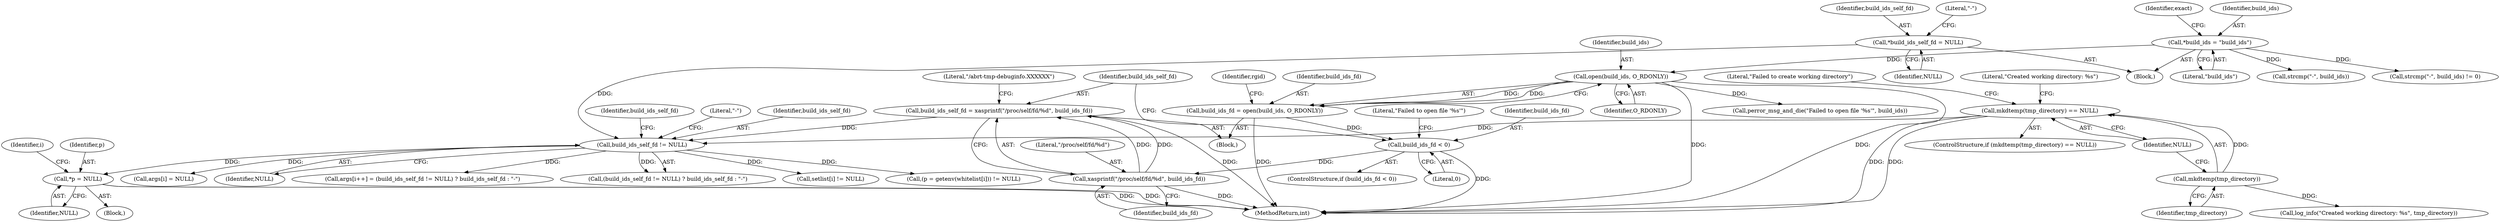 digraph "0_abrt_50ee8130fb4cd4ef1af7682a2c85dd99cb99424e@pointer" {
"1000395" [label="(Call,*p = NULL)"];
"1000276" [label="(Call,build_ids_self_fd != NULL)"];
"1000178" [label="(Call,*build_ids_self_fd = NULL)"];
"1000233" [label="(Call,build_ids_self_fd = xasprintf(\"/proc/self/fd/%d\", build_ids_fd))"];
"1000235" [label="(Call,xasprintf(\"/proc/self/fd/%d\", build_ids_fd))"];
"1000227" [label="(Call,build_ids_fd < 0)"];
"1000205" [label="(Call,build_ids_fd = open(build_ids, O_RDONLY))"];
"1000207" [label="(Call,open(build_ids, O_RDONLY))"];
"1000135" [label="(Call,*build_ids = \"build_ids\")"];
"1000240" [label="(Call,mkdtemp(tmp_directory) == NULL)"];
"1000241" [label="(Call,mkdtemp(tmp_directory))"];
"1000140" [label="(Identifier,exact)"];
"1000246" [label="(Call,log_info(\"Created working directory: %s\", tmp_directory))"];
"1000270" [label="(Call,args[i++] = (build_ids_self_fd != NULL) ? build_ids_self_fd : \"-\")"];
"1000397" [label="(Identifier,NULL)"];
"1000236" [label="(Literal,\"/proc/self/fd/%d\")"];
"1000276" [label="(Call,build_ids_self_fd != NULL)"];
"1000233" [label="(Call,build_ids_self_fd = xasprintf(\"/proc/self/fd/%d\", build_ids_fd))"];
"1000117" [label="(Block,)"];
"1000238" [label="(Literal,\"/abrt-tmp-debuginfo.XXXXXX\")"];
"1000136" [label="(Identifier,build_ids)"];
"1000237" [label="(Identifier,build_ids_fd)"];
"1000435" [label="(Call,setlist[i] != NULL)"];
"1000228" [label="(Identifier,build_ids_fd)"];
"1000525" [label="(MethodReturn,int)"];
"1000231" [label="(Literal,\"Failed to open file '%s'\")"];
"1000187" [label="(Block,)"];
"1000213" [label="(Identifier,rgid)"];
"1000179" [label="(Identifier,build_ids_self_fd)"];
"1000278" [label="(Identifier,NULL)"];
"1000279" [label="(Identifier,build_ids_self_fd)"];
"1000240" [label="(Call,mkdtemp(tmp_directory) == NULL)"];
"1000243" [label="(Identifier,NULL)"];
"1000183" [label="(Call,strcmp(\"-\", build_ids))"];
"1000230" [label="(Call,perror_msg_and_die(\"Failed to open file '%s'\", build_ids))"];
"1000409" [label="(Call,(p = getenv(whitelist[i])) != NULL)"];
"1000135" [label="(Call,*build_ids = \"build_ids\")"];
"1000275" [label="(Call,(build_ids_self_fd != NULL) ? build_ids_self_fd : \"-\")"];
"1000242" [label="(Identifier,tmp_directory)"];
"1000235" [label="(Call,xasprintf(\"/proc/self/fd/%d\", build_ids_fd))"];
"1000280" [label="(Literal,\"-\")"];
"1000245" [label="(Literal,\"Failed to create working directory\")"];
"1000247" [label="(Literal,\"Created working directory: %s\")"];
"1000277" [label="(Identifier,build_ids_self_fd)"];
"1000182" [label="(Call,strcmp(\"-\", build_ids) != 0)"];
"1000241" [label="(Call,mkdtemp(tmp_directory))"];
"1000234" [label="(Identifier,build_ids_self_fd)"];
"1000395" [label="(Call,*p = NULL)"];
"1000209" [label="(Identifier,O_RDONLY)"];
"1000178" [label="(Call,*build_ids_self_fd = NULL)"];
"1000207" [label="(Call,open(build_ids, O_RDONLY))"];
"1000229" [label="(Literal,0)"];
"1000239" [label="(ControlStructure,if (mkdtemp(tmp_directory) == NULL))"];
"1000206" [label="(Identifier,build_ids_fd)"];
"1000377" [label="(Block,)"];
"1000205" [label="(Call,build_ids_fd = open(build_ids, O_RDONLY))"];
"1000226" [label="(ControlStructure,if (build_ids_fd < 0))"];
"1000208" [label="(Identifier,build_ids)"];
"1000180" [label="(Identifier,NULL)"];
"1000227" [label="(Call,build_ids_fd < 0)"];
"1000137" [label="(Literal,\"build_ids\")"];
"1000401" [label="(Identifier,i)"];
"1000360" [label="(Call,args[i] = NULL)"];
"1000184" [label="(Literal,\"-\")"];
"1000396" [label="(Identifier,p)"];
"1000395" -> "1000377"  [label="AST: "];
"1000395" -> "1000397"  [label="CFG: "];
"1000396" -> "1000395"  [label="AST: "];
"1000397" -> "1000395"  [label="AST: "];
"1000401" -> "1000395"  [label="CFG: "];
"1000395" -> "1000525"  [label="DDG: "];
"1000395" -> "1000525"  [label="DDG: "];
"1000276" -> "1000395"  [label="DDG: "];
"1000276" -> "1000275"  [label="AST: "];
"1000276" -> "1000278"  [label="CFG: "];
"1000277" -> "1000276"  [label="AST: "];
"1000278" -> "1000276"  [label="AST: "];
"1000279" -> "1000276"  [label="CFG: "];
"1000280" -> "1000276"  [label="CFG: "];
"1000276" -> "1000270"  [label="DDG: "];
"1000178" -> "1000276"  [label="DDG: "];
"1000233" -> "1000276"  [label="DDG: "];
"1000240" -> "1000276"  [label="DDG: "];
"1000276" -> "1000275"  [label="DDG: "];
"1000276" -> "1000360"  [label="DDG: "];
"1000276" -> "1000409"  [label="DDG: "];
"1000276" -> "1000435"  [label="DDG: "];
"1000178" -> "1000117"  [label="AST: "];
"1000178" -> "1000180"  [label="CFG: "];
"1000179" -> "1000178"  [label="AST: "];
"1000180" -> "1000178"  [label="AST: "];
"1000184" -> "1000178"  [label="CFG: "];
"1000233" -> "1000187"  [label="AST: "];
"1000233" -> "1000235"  [label="CFG: "];
"1000234" -> "1000233"  [label="AST: "];
"1000235" -> "1000233"  [label="AST: "];
"1000238" -> "1000233"  [label="CFG: "];
"1000233" -> "1000525"  [label="DDG: "];
"1000235" -> "1000233"  [label="DDG: "];
"1000235" -> "1000233"  [label="DDG: "];
"1000235" -> "1000237"  [label="CFG: "];
"1000236" -> "1000235"  [label="AST: "];
"1000237" -> "1000235"  [label="AST: "];
"1000235" -> "1000525"  [label="DDG: "];
"1000227" -> "1000235"  [label="DDG: "];
"1000227" -> "1000226"  [label="AST: "];
"1000227" -> "1000229"  [label="CFG: "];
"1000228" -> "1000227"  [label="AST: "];
"1000229" -> "1000227"  [label="AST: "];
"1000231" -> "1000227"  [label="CFG: "];
"1000234" -> "1000227"  [label="CFG: "];
"1000227" -> "1000525"  [label="DDG: "];
"1000205" -> "1000227"  [label="DDG: "];
"1000205" -> "1000187"  [label="AST: "];
"1000205" -> "1000207"  [label="CFG: "];
"1000206" -> "1000205"  [label="AST: "];
"1000207" -> "1000205"  [label="AST: "];
"1000213" -> "1000205"  [label="CFG: "];
"1000205" -> "1000525"  [label="DDG: "];
"1000207" -> "1000205"  [label="DDG: "];
"1000207" -> "1000205"  [label="DDG: "];
"1000207" -> "1000209"  [label="CFG: "];
"1000208" -> "1000207"  [label="AST: "];
"1000209" -> "1000207"  [label="AST: "];
"1000207" -> "1000525"  [label="DDG: "];
"1000207" -> "1000525"  [label="DDG: "];
"1000135" -> "1000207"  [label="DDG: "];
"1000207" -> "1000230"  [label="DDG: "];
"1000135" -> "1000117"  [label="AST: "];
"1000135" -> "1000137"  [label="CFG: "];
"1000136" -> "1000135"  [label="AST: "];
"1000137" -> "1000135"  [label="AST: "];
"1000140" -> "1000135"  [label="CFG: "];
"1000135" -> "1000182"  [label="DDG: "];
"1000135" -> "1000183"  [label="DDG: "];
"1000240" -> "1000239"  [label="AST: "];
"1000240" -> "1000243"  [label="CFG: "];
"1000241" -> "1000240"  [label="AST: "];
"1000243" -> "1000240"  [label="AST: "];
"1000245" -> "1000240"  [label="CFG: "];
"1000247" -> "1000240"  [label="CFG: "];
"1000240" -> "1000525"  [label="DDG: "];
"1000240" -> "1000525"  [label="DDG: "];
"1000241" -> "1000240"  [label="DDG: "];
"1000241" -> "1000242"  [label="CFG: "];
"1000242" -> "1000241"  [label="AST: "];
"1000243" -> "1000241"  [label="CFG: "];
"1000241" -> "1000246"  [label="DDG: "];
}
